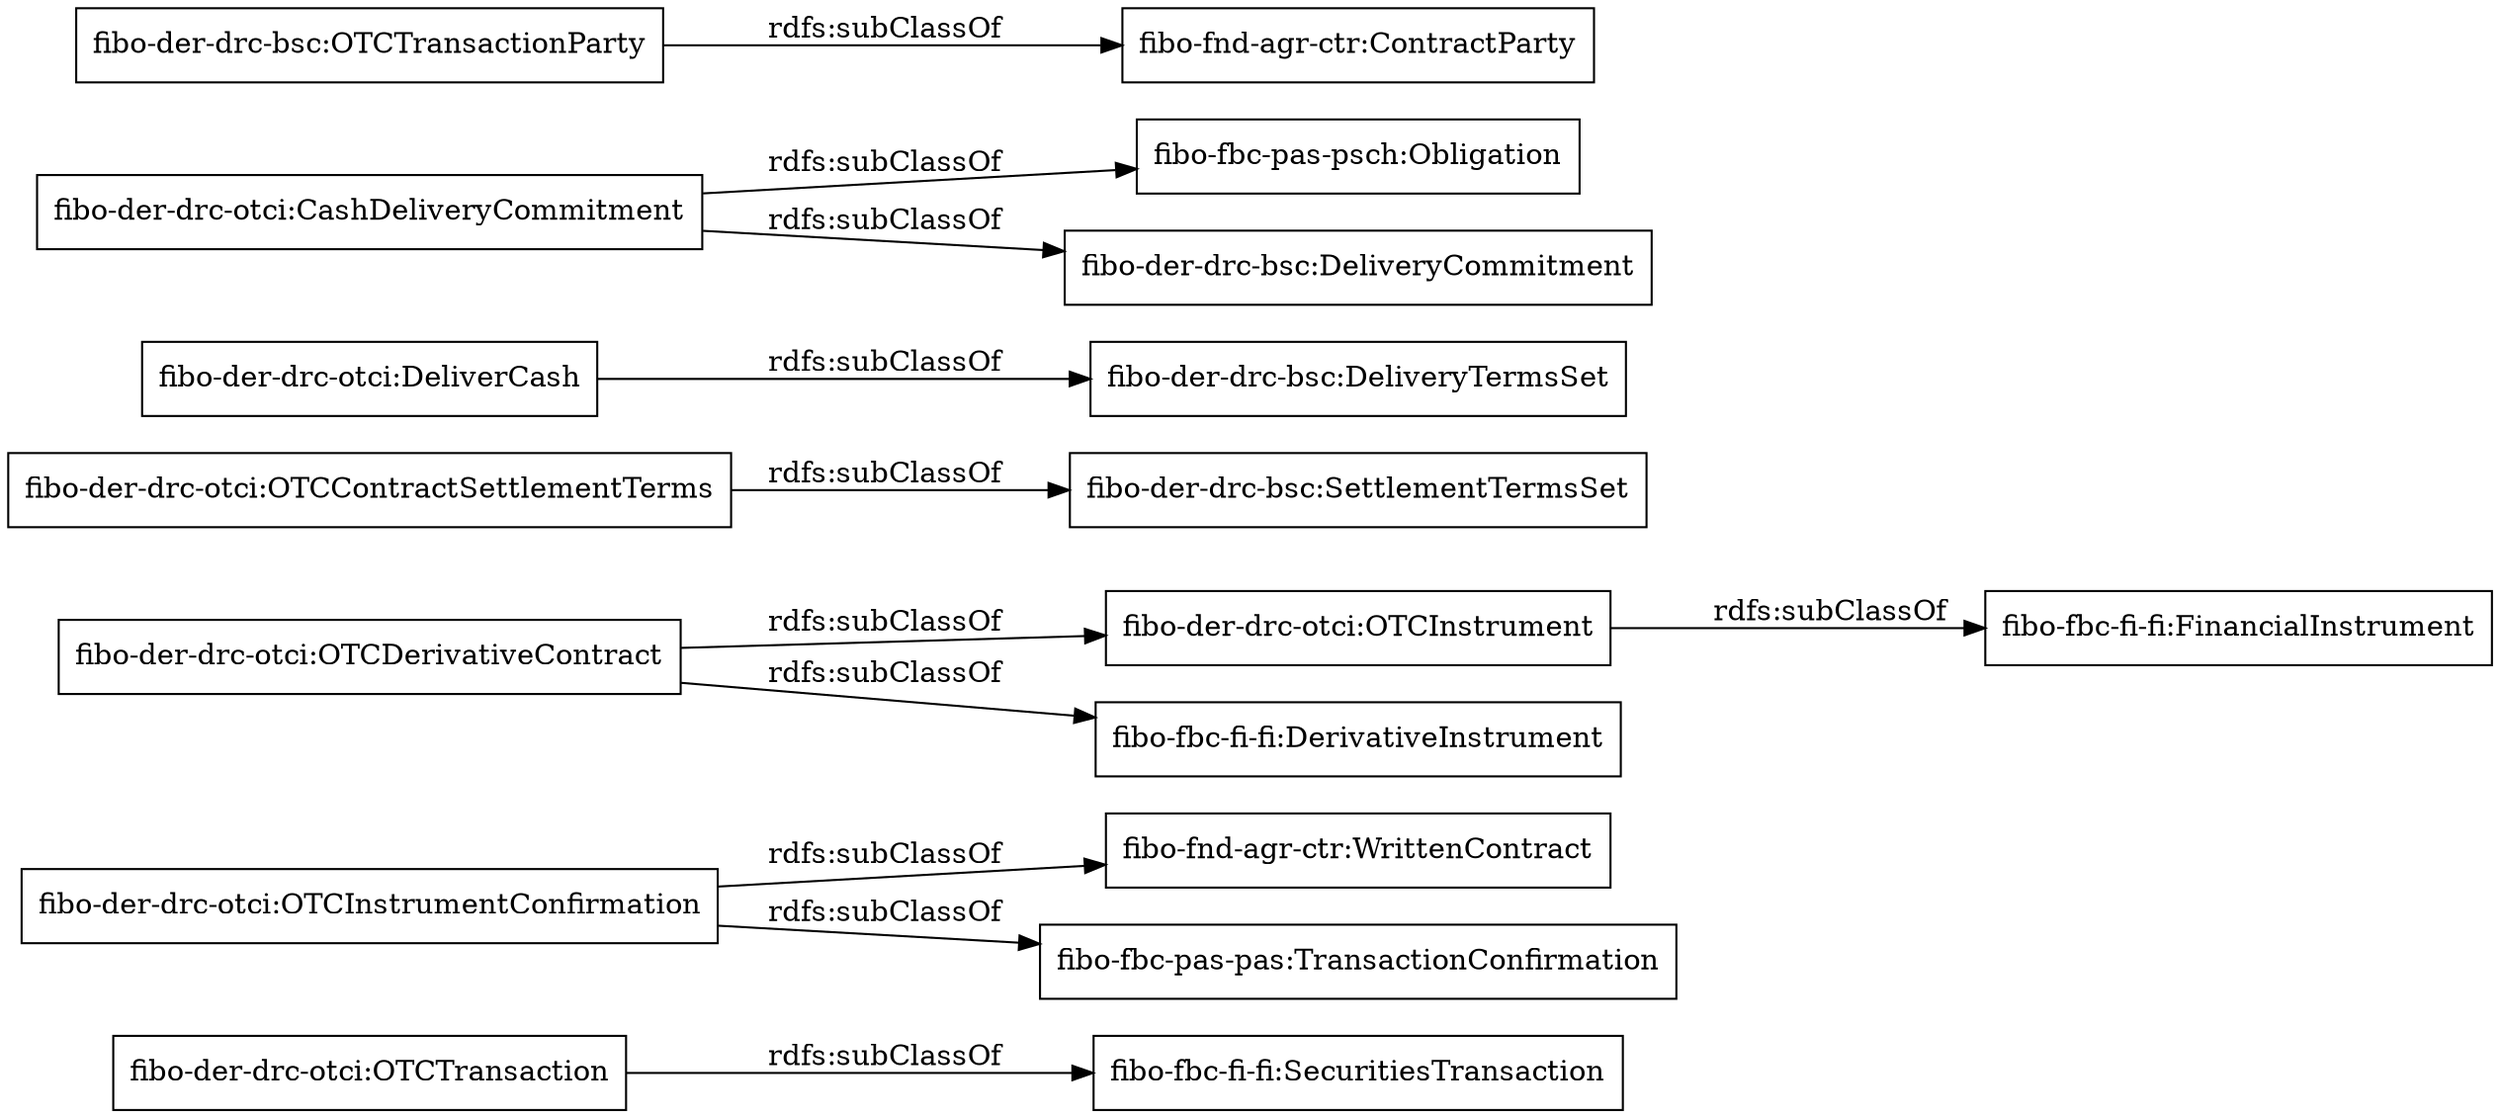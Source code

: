 digraph ar2dtool_diagram { 
rankdir=LR;
size="1000"
node [shape = rectangle, color="black"]; "fibo-der-drc-otci:OTCTransaction" "fibo-der-drc-otci:OTCInstrumentConfirmation" "fibo-der-drc-otci:OTCInstrument" "fibo-der-drc-otci:OTCDerivativeContract" "fibo-der-drc-otci:OTCContractSettlementTerms" "fibo-der-drc-otci:DeliverCash" "fibo-der-drc-otci:CashDeliveryCommitment" "fibo-der-drc-bsc:OTCTransactionParty" ; /*classes style*/
	"fibo-der-drc-otci:OTCContractSettlementTerms" -> "fibo-der-drc-bsc:SettlementTermsSet" [ label = "rdfs:subClassOf" ];
	"fibo-der-drc-otci:CashDeliveryCommitment" -> "fibo-fbc-pas-psch:Obligation" [ label = "rdfs:subClassOf" ];
	"fibo-der-drc-otci:CashDeliveryCommitment" -> "fibo-der-drc-bsc:DeliveryCommitment" [ label = "rdfs:subClassOf" ];
	"fibo-der-drc-otci:DeliverCash" -> "fibo-der-drc-bsc:DeliveryTermsSet" [ label = "rdfs:subClassOf" ];
	"fibo-der-drc-otci:OTCDerivativeContract" -> "fibo-fbc-fi-fi:DerivativeInstrument" [ label = "rdfs:subClassOf" ];
	"fibo-der-drc-otci:OTCDerivativeContract" -> "fibo-der-drc-otci:OTCInstrument" [ label = "rdfs:subClassOf" ];
	"fibo-der-drc-otci:OTCInstrumentConfirmation" -> "fibo-fnd-agr-ctr:WrittenContract" [ label = "rdfs:subClassOf" ];
	"fibo-der-drc-otci:OTCInstrumentConfirmation" -> "fibo-fbc-pas-pas:TransactionConfirmation" [ label = "rdfs:subClassOf" ];
	"fibo-der-drc-bsc:OTCTransactionParty" -> "fibo-fnd-agr-ctr:ContractParty" [ label = "rdfs:subClassOf" ];
	"fibo-der-drc-otci:OTCTransaction" -> "fibo-fbc-fi-fi:SecuritiesTransaction" [ label = "rdfs:subClassOf" ];
	"fibo-der-drc-otci:OTCInstrument" -> "fibo-fbc-fi-fi:FinancialInstrument" [ label = "rdfs:subClassOf" ];

}
